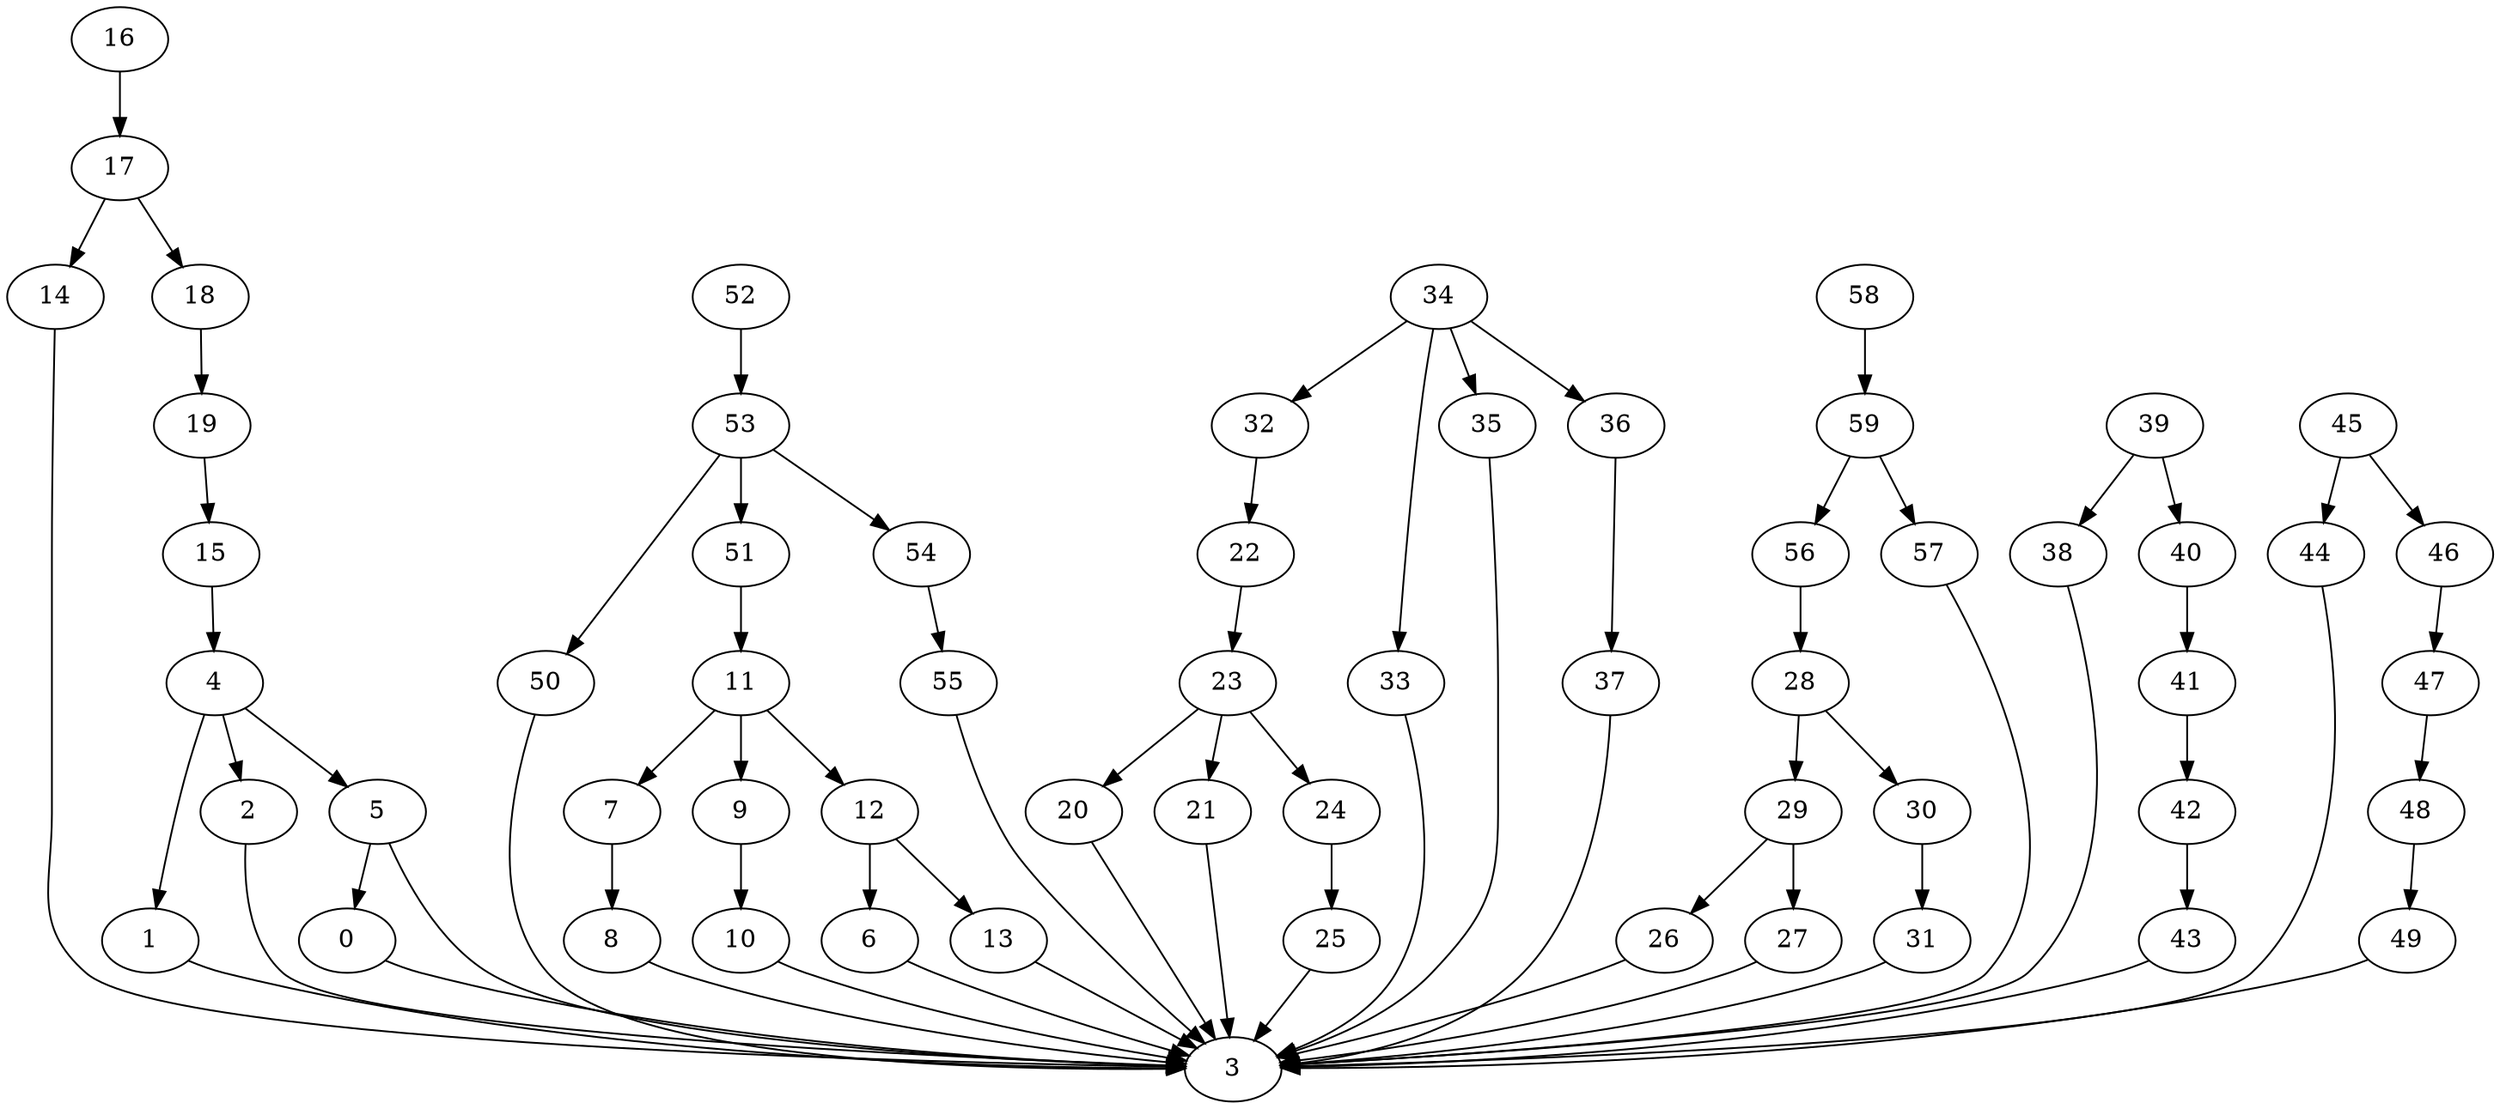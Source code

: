 strict digraph  {
0 [exec=160];
1 [exec=150];
2 [exec=180];
3 [exec=145];
4 [exec=189];
5 [exec=163];
6 [exec=184];
7 [exec=92];
8 [exec=193];
9 [exec=95];
10 [exec=110];
11 [exec=109];
12 [exec=56];
13 [exec=95];
14 [exec=156];
15 [exec=184];
16 [exec=143];
17 [exec=140];
18 [exec=142];
19 [exec=164];
20 [exec=177];
21 [exec=178];
22 [exec=181];
23 [exec=140];
24 [exec=166];
25 [exec=168];
26 [exec=118];
27 [exec=172];
28 [exec=129];
29 [exec=127];
30 [exec=179];
31 [exec=193];
32 [exec=98];
33 [exec=77];
34 [exec=65];
35 [exec=197];
36 [exec=62];
37 [exec=119];
38 [exec=158];
39 [exec=58];
40 [exec=64];
41 [exec=142];
42 [exec=142];
43 [exec=94];
44 [exec=56];
45 [exec=60];
46 [exec=55];
47 [exec=145];
48 [exec=115];
49 [exec=82];
50 [exec=113];
51 [exec=88];
52 [exec=59];
53 [exec=51];
54 [exec=138];
55 [exec=78];
56 [exec=76];
57 [exec=56];
58 [exec=164];
59 [exec=82];
0 -> 3  [comm=20];
1 -> 3  [comm=16];
2 -> 3  [comm=5];
4 -> 5  [comm=8];
4 -> 1  [comm=16];
4 -> 2  [comm=14];
5 -> 0  [comm=16];
5 -> 3  [comm=14];
6 -> 3  [comm=5];
7 -> 8  [comm=18];
8 -> 3  [comm=8];
9 -> 10  [comm=8];
10 -> 3  [comm=14];
11 -> 12  [comm=11];
11 -> 7  [comm=5];
11 -> 9  [comm=19];
12 -> 13  [comm=6];
12 -> 6  [comm=18];
13 -> 3  [comm=20];
14 -> 3  [comm=19];
15 -> 4  [comm=11];
16 -> 17  [comm=7];
17 -> 18  [comm=5];
17 -> 14  [comm=14];
18 -> 19  [comm=5];
19 -> 15  [comm=16];
20 -> 3  [comm=14];
21 -> 3  [comm=7];
22 -> 23  [comm=12];
23 -> 20  [comm=20];
23 -> 21  [comm=11];
23 -> 24  [comm=8];
24 -> 25  [comm=16];
25 -> 3  [comm=17];
26 -> 3  [comm=19];
27 -> 3  [comm=9];
28 -> 29  [comm=16];
28 -> 30  [comm=17];
29 -> 26  [comm=8];
29 -> 27  [comm=13];
30 -> 31  [comm=8];
31 -> 3  [comm=8];
32 -> 22  [comm=7];
33 -> 3  [comm=15];
34 -> 35  [comm=17];
34 -> 32  [comm=11];
34 -> 33  [comm=8];
34 -> 36  [comm=5];
35 -> 3  [comm=20];
36 -> 37  [comm=6];
37 -> 3  [comm=20];
38 -> 3  [comm=14];
39 -> 40  [comm=16];
39 -> 38  [comm=19];
40 -> 41  [comm=9];
41 -> 42  [comm=16];
42 -> 43  [comm=13];
43 -> 3  [comm=20];
44 -> 3  [comm=20];
45 -> 46  [comm=18];
45 -> 44  [comm=20];
46 -> 47  [comm=14];
47 -> 48  [comm=17];
48 -> 49  [comm=12];
49 -> 3  [comm=10];
50 -> 3  [comm=20];
51 -> 11  [comm=13];
52 -> 53  [comm=18];
53 -> 50  [comm=7];
53 -> 51  [comm=8];
53 -> 54  [comm=7];
54 -> 55  [comm=16];
55 -> 3  [comm=10];
56 -> 28  [comm=9];
57 -> 3  [comm=18];
58 -> 59  [comm=7];
59 -> 56  [comm=7];
59 -> 57  [comm=6];
}
